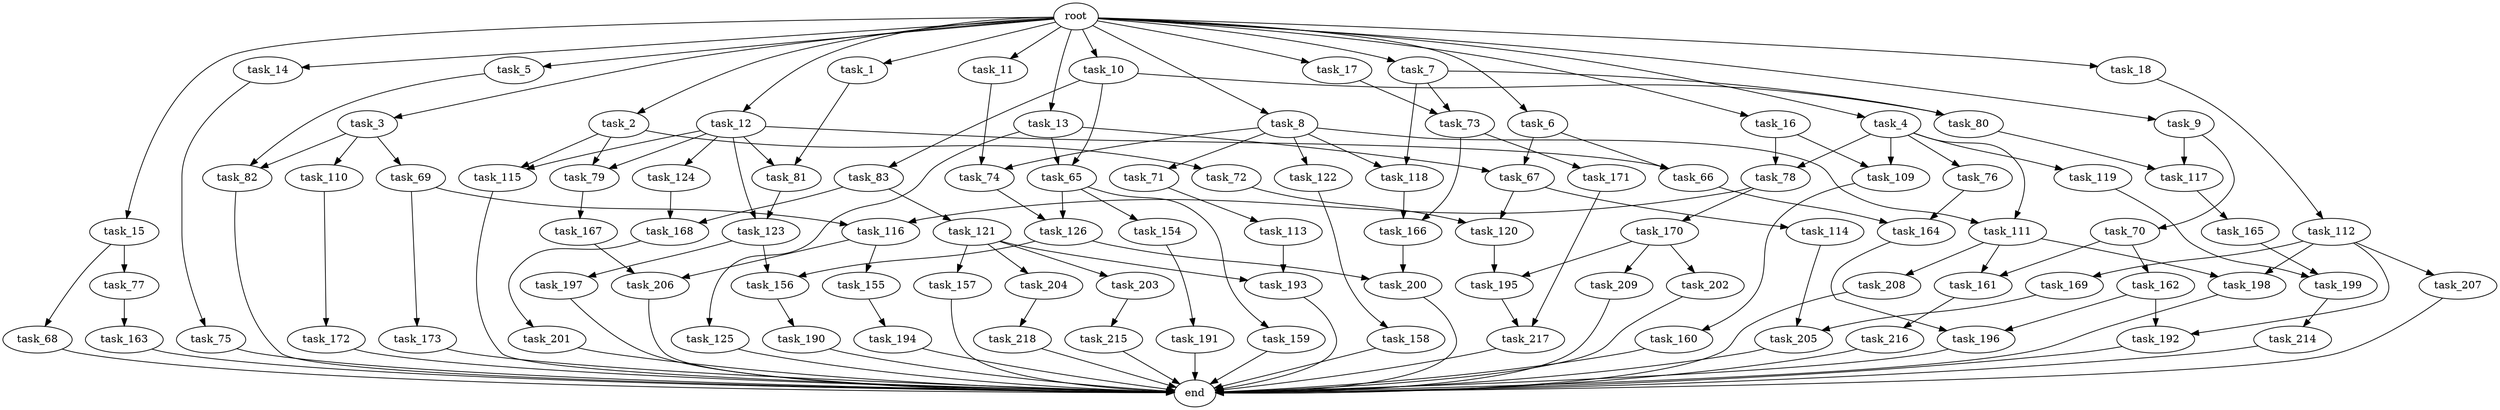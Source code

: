 digraph G {
  root [size="0.000000"];
  task_1 [size="1.024000"];
  task_2 [size="1.024000"];
  task_3 [size="1.024000"];
  task_4 [size="1.024000"];
  task_5 [size="1.024000"];
  task_6 [size="1.024000"];
  task_7 [size="1.024000"];
  task_8 [size="1.024000"];
  task_9 [size="1.024000"];
  task_10 [size="1.024000"];
  task_11 [size="1.024000"];
  task_12 [size="1.024000"];
  task_13 [size="1.024000"];
  task_14 [size="1.024000"];
  task_15 [size="1.024000"];
  task_16 [size="1.024000"];
  task_17 [size="1.024000"];
  task_18 [size="1.024000"];
  task_65 [size="292057776.128000"];
  task_66 [size="1168231104.512000"];
  task_67 [size="936302870.528000"];
  task_68 [size="420906795.008000"];
  task_69 [size="137438953.472000"];
  task_70 [size="858993459.200000"];
  task_71 [size="137438953.472000"];
  task_72 [size="137438953.472000"];
  task_73 [size="154618822.656000"];
  task_74 [size="996432412.672000"];
  task_75 [size="858993459.200000"];
  task_76 [size="549755813.888000"];
  task_77 [size="420906795.008000"];
  task_78 [size="1408749273.088000"];
  task_79 [size="446676598.784000"];
  task_80 [size="292057776.128000"];
  task_81 [size="1005022347.264000"];
  task_82 [size="171798691.840000"];
  task_83 [size="214748364.800000"];
  task_109 [size="1408749273.088000"];
  task_110 [size="137438953.472000"];
  task_111 [size="687194767.360000"];
  task_112 [size="309237645.312000"];
  task_113 [size="420906795.008000"];
  task_114 [size="858993459.200000"];
  task_115 [size="446676598.784000"];
  task_116 [size="584115552.256000"];
  task_117 [size="893353197.568000"];
  task_118 [size="214748364.800000"];
  task_119 [size="549755813.888000"];
  task_120 [size="1717986918.400000"];
  task_121 [size="77309411.328000"];
  task_122 [size="137438953.472000"];
  task_123 [size="730144440.320000"];
  task_124 [size="309237645.312000"];
  task_125 [size="77309411.328000"];
  task_126 [size="249108103.168000"];
  task_154 [size="214748364.800000"];
  task_155 [size="137438953.472000"];
  task_156 [size="1245540515.840000"];
  task_157 [size="214748364.800000"];
  task_158 [size="695784701.952000"];
  task_159 [size="214748364.800000"];
  task_160 [size="420906795.008000"];
  task_161 [size="1279900254.208000"];
  task_162 [size="858993459.200000"];
  task_163 [size="549755813.888000"];
  task_164 [size="386547056.640000"];
  task_165 [size="137438953.472000"];
  task_166 [size="833223655.424000"];
  task_167 [size="77309411.328000"];
  task_168 [size="386547056.640000"];
  task_169 [size="77309411.328000"];
  task_170 [size="549755813.888000"];
  task_171 [size="137438953.472000"];
  task_172 [size="214748364.800000"];
  task_173 [size="34359738.368000"];
  task_190 [size="695784701.952000"];
  task_191 [size="695784701.952000"];
  task_192 [size="773094113.280000"];
  task_193 [size="764504178.688000"];
  task_194 [size="420906795.008000"];
  task_195 [size="773094113.280000"];
  task_196 [size="833223655.424000"];
  task_197 [size="695784701.952000"];
  task_198 [size="498216206.336000"];
  task_199 [size="773094113.280000"];
  task_200 [size="858993459.200000"];
  task_201 [size="549755813.888000"];
  task_202 [size="695784701.952000"];
  task_203 [size="214748364.800000"];
  task_204 [size="214748364.800000"];
  task_205 [size="936302870.528000"];
  task_206 [size="833223655.424000"];
  task_207 [size="77309411.328000"];
  task_208 [size="420906795.008000"];
  task_209 [size="695784701.952000"];
  task_214 [size="137438953.472000"];
  task_215 [size="77309411.328000"];
  task_216 [size="214748364.800000"];
  task_217 [size="1168231104.512000"];
  task_218 [size="858993459.200000"];
  end [size="0.000000"];

  root -> task_1 [size="1.000000"];
  root -> task_2 [size="1.000000"];
  root -> task_3 [size="1.000000"];
  root -> task_4 [size="1.000000"];
  root -> task_5 [size="1.000000"];
  root -> task_6 [size="1.000000"];
  root -> task_7 [size="1.000000"];
  root -> task_8 [size="1.000000"];
  root -> task_9 [size="1.000000"];
  root -> task_10 [size="1.000000"];
  root -> task_11 [size="1.000000"];
  root -> task_12 [size="1.000000"];
  root -> task_13 [size="1.000000"];
  root -> task_14 [size="1.000000"];
  root -> task_15 [size="1.000000"];
  root -> task_16 [size="1.000000"];
  root -> task_17 [size="1.000000"];
  root -> task_18 [size="1.000000"];
  task_1 -> task_81 [size="679477248.000000"];
  task_2 -> task_72 [size="134217728.000000"];
  task_2 -> task_79 [size="134217728.000000"];
  task_2 -> task_115 [size="134217728.000000"];
  task_3 -> task_69 [size="134217728.000000"];
  task_3 -> task_82 [size="134217728.000000"];
  task_3 -> task_110 [size="134217728.000000"];
  task_4 -> task_76 [size="536870912.000000"];
  task_4 -> task_78 [size="536870912.000000"];
  task_4 -> task_109 [size="536870912.000000"];
  task_4 -> task_111 [size="536870912.000000"];
  task_4 -> task_119 [size="536870912.000000"];
  task_5 -> task_82 [size="33554432.000000"];
  task_6 -> task_66 [size="838860800.000000"];
  task_6 -> task_67 [size="838860800.000000"];
  task_7 -> task_73 [size="75497472.000000"];
  task_7 -> task_80 [size="75497472.000000"];
  task_7 -> task_118 [size="75497472.000000"];
  task_8 -> task_71 [size="134217728.000000"];
  task_8 -> task_74 [size="134217728.000000"];
  task_8 -> task_111 [size="134217728.000000"];
  task_8 -> task_118 [size="134217728.000000"];
  task_8 -> task_122 [size="134217728.000000"];
  task_9 -> task_70 [size="838860800.000000"];
  task_9 -> task_117 [size="838860800.000000"];
  task_10 -> task_65 [size="209715200.000000"];
  task_10 -> task_80 [size="209715200.000000"];
  task_10 -> task_83 [size="209715200.000000"];
  task_11 -> task_74 [size="838860800.000000"];
  task_12 -> task_66 [size="301989888.000000"];
  task_12 -> task_79 [size="301989888.000000"];
  task_12 -> task_81 [size="301989888.000000"];
  task_12 -> task_115 [size="301989888.000000"];
  task_12 -> task_123 [size="301989888.000000"];
  task_12 -> task_124 [size="301989888.000000"];
  task_13 -> task_65 [size="75497472.000000"];
  task_13 -> task_67 [size="75497472.000000"];
  task_13 -> task_125 [size="75497472.000000"];
  task_14 -> task_75 [size="838860800.000000"];
  task_15 -> task_68 [size="411041792.000000"];
  task_15 -> task_77 [size="411041792.000000"];
  task_16 -> task_78 [size="838860800.000000"];
  task_16 -> task_109 [size="838860800.000000"];
  task_17 -> task_73 [size="75497472.000000"];
  task_18 -> task_112 [size="301989888.000000"];
  task_65 -> task_126 [size="209715200.000000"];
  task_65 -> task_154 [size="209715200.000000"];
  task_65 -> task_159 [size="209715200.000000"];
  task_66 -> task_164 [size="75497472.000000"];
  task_67 -> task_114 [size="838860800.000000"];
  task_67 -> task_120 [size="838860800.000000"];
  task_68 -> end [size="1.000000"];
  task_69 -> task_116 [size="33554432.000000"];
  task_69 -> task_173 [size="33554432.000000"];
  task_70 -> task_161 [size="838860800.000000"];
  task_70 -> task_162 [size="838860800.000000"];
  task_71 -> task_113 [size="411041792.000000"];
  task_72 -> task_120 [size="838860800.000000"];
  task_73 -> task_166 [size="134217728.000000"];
  task_73 -> task_171 [size="134217728.000000"];
  task_74 -> task_126 [size="33554432.000000"];
  task_75 -> end [size="1.000000"];
  task_76 -> task_164 [size="301989888.000000"];
  task_77 -> task_163 [size="536870912.000000"];
  task_78 -> task_116 [size="536870912.000000"];
  task_78 -> task_170 [size="536870912.000000"];
  task_79 -> task_167 [size="75497472.000000"];
  task_80 -> task_117 [size="33554432.000000"];
  task_81 -> task_123 [size="411041792.000000"];
  task_82 -> end [size="1.000000"];
  task_83 -> task_121 [size="75497472.000000"];
  task_83 -> task_168 [size="75497472.000000"];
  task_109 -> task_160 [size="411041792.000000"];
  task_110 -> task_172 [size="209715200.000000"];
  task_111 -> task_161 [size="411041792.000000"];
  task_111 -> task_198 [size="411041792.000000"];
  task_111 -> task_208 [size="411041792.000000"];
  task_112 -> task_169 [size="75497472.000000"];
  task_112 -> task_192 [size="75497472.000000"];
  task_112 -> task_198 [size="75497472.000000"];
  task_112 -> task_207 [size="75497472.000000"];
  task_113 -> task_193 [size="536870912.000000"];
  task_114 -> task_205 [size="75497472.000000"];
  task_115 -> end [size="1.000000"];
  task_116 -> task_155 [size="134217728.000000"];
  task_116 -> task_206 [size="134217728.000000"];
  task_117 -> task_165 [size="134217728.000000"];
  task_118 -> task_166 [size="679477248.000000"];
  task_119 -> task_199 [size="679477248.000000"];
  task_120 -> task_195 [size="75497472.000000"];
  task_121 -> task_157 [size="209715200.000000"];
  task_121 -> task_193 [size="209715200.000000"];
  task_121 -> task_203 [size="209715200.000000"];
  task_121 -> task_204 [size="209715200.000000"];
  task_122 -> task_158 [size="679477248.000000"];
  task_123 -> task_156 [size="679477248.000000"];
  task_123 -> task_197 [size="679477248.000000"];
  task_124 -> task_168 [size="301989888.000000"];
  task_125 -> end [size="1.000000"];
  task_126 -> task_156 [size="536870912.000000"];
  task_126 -> task_200 [size="536870912.000000"];
  task_154 -> task_191 [size="679477248.000000"];
  task_155 -> task_194 [size="411041792.000000"];
  task_156 -> task_190 [size="679477248.000000"];
  task_157 -> end [size="1.000000"];
  task_158 -> end [size="1.000000"];
  task_159 -> end [size="1.000000"];
  task_160 -> end [size="1.000000"];
  task_161 -> task_216 [size="209715200.000000"];
  task_162 -> task_192 [size="679477248.000000"];
  task_162 -> task_196 [size="679477248.000000"];
  task_163 -> end [size="1.000000"];
  task_164 -> task_196 [size="134217728.000000"];
  task_165 -> task_199 [size="75497472.000000"];
  task_166 -> task_200 [size="301989888.000000"];
  task_167 -> task_206 [size="679477248.000000"];
  task_168 -> task_201 [size="536870912.000000"];
  task_169 -> task_205 [size="838860800.000000"];
  task_170 -> task_195 [size="679477248.000000"];
  task_170 -> task_202 [size="679477248.000000"];
  task_170 -> task_209 [size="679477248.000000"];
  task_171 -> task_217 [size="838860800.000000"];
  task_172 -> end [size="1.000000"];
  task_173 -> end [size="1.000000"];
  task_190 -> end [size="1.000000"];
  task_191 -> end [size="1.000000"];
  task_192 -> end [size="1.000000"];
  task_193 -> end [size="1.000000"];
  task_194 -> end [size="1.000000"];
  task_195 -> task_217 [size="301989888.000000"];
  task_196 -> end [size="1.000000"];
  task_197 -> end [size="1.000000"];
  task_198 -> end [size="1.000000"];
  task_199 -> task_214 [size="134217728.000000"];
  task_200 -> end [size="1.000000"];
  task_201 -> end [size="1.000000"];
  task_202 -> end [size="1.000000"];
  task_203 -> task_215 [size="75497472.000000"];
  task_204 -> task_218 [size="838860800.000000"];
  task_205 -> end [size="1.000000"];
  task_206 -> end [size="1.000000"];
  task_207 -> end [size="1.000000"];
  task_208 -> end [size="1.000000"];
  task_209 -> end [size="1.000000"];
  task_214 -> end [size="1.000000"];
  task_215 -> end [size="1.000000"];
  task_216 -> end [size="1.000000"];
  task_217 -> end [size="1.000000"];
  task_218 -> end [size="1.000000"];
}
